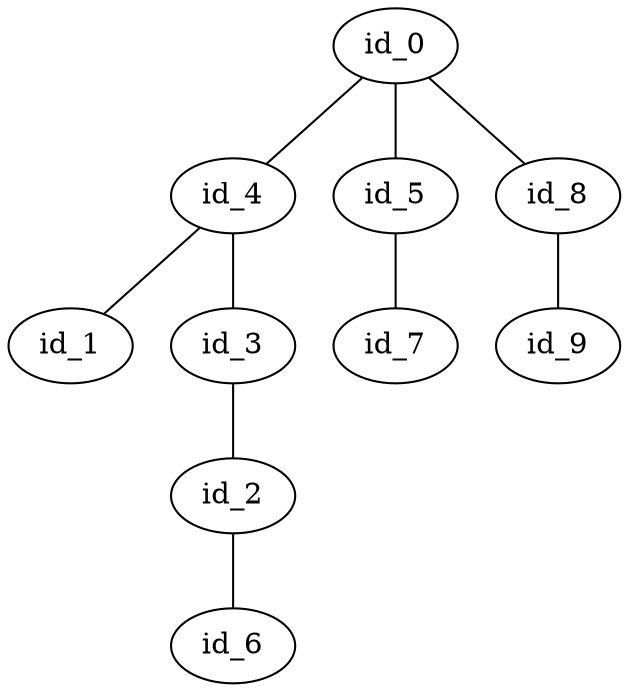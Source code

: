 graph GR{
id_0;
id_1;
id_2;
id_3;
id_4;
id_5;
id_6;
id_7;
id_8;
id_9;
id_4--id_1;
id_3--id_2;
id_4--id_3;
id_0--id_4;
id_0--id_5;
id_2--id_6;
id_5--id_7;
id_0--id_8;
id_8--id_9;
}